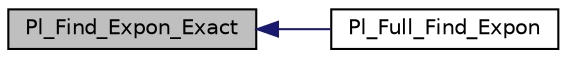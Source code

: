 digraph "Pl_Find_Expon_Exact"
{
  edge [fontname="Helvetica",fontsize="10",labelfontname="Helvetica",labelfontsize="10"];
  node [fontname="Helvetica",fontsize="10",shape=record];
  rankdir="LR";
  Node1 [label="Pl_Find_Expon_Exact",height=0.2,width=0.4,color="black", fillcolor="grey75", style="filled", fontcolor="black"];
  Node1 -> Node2 [dir="back",color="midnightblue",fontsize="10",style="solid",fontname="Helvetica"];
  Node2 [label="Pl_Full_Find_Expon",height=0.2,width=0.4,color="black", fillcolor="white", style="filled",URL="$oper__supp_8h.html#ab80d6689c7be85e77bd12f6f1045d70c"];
}
